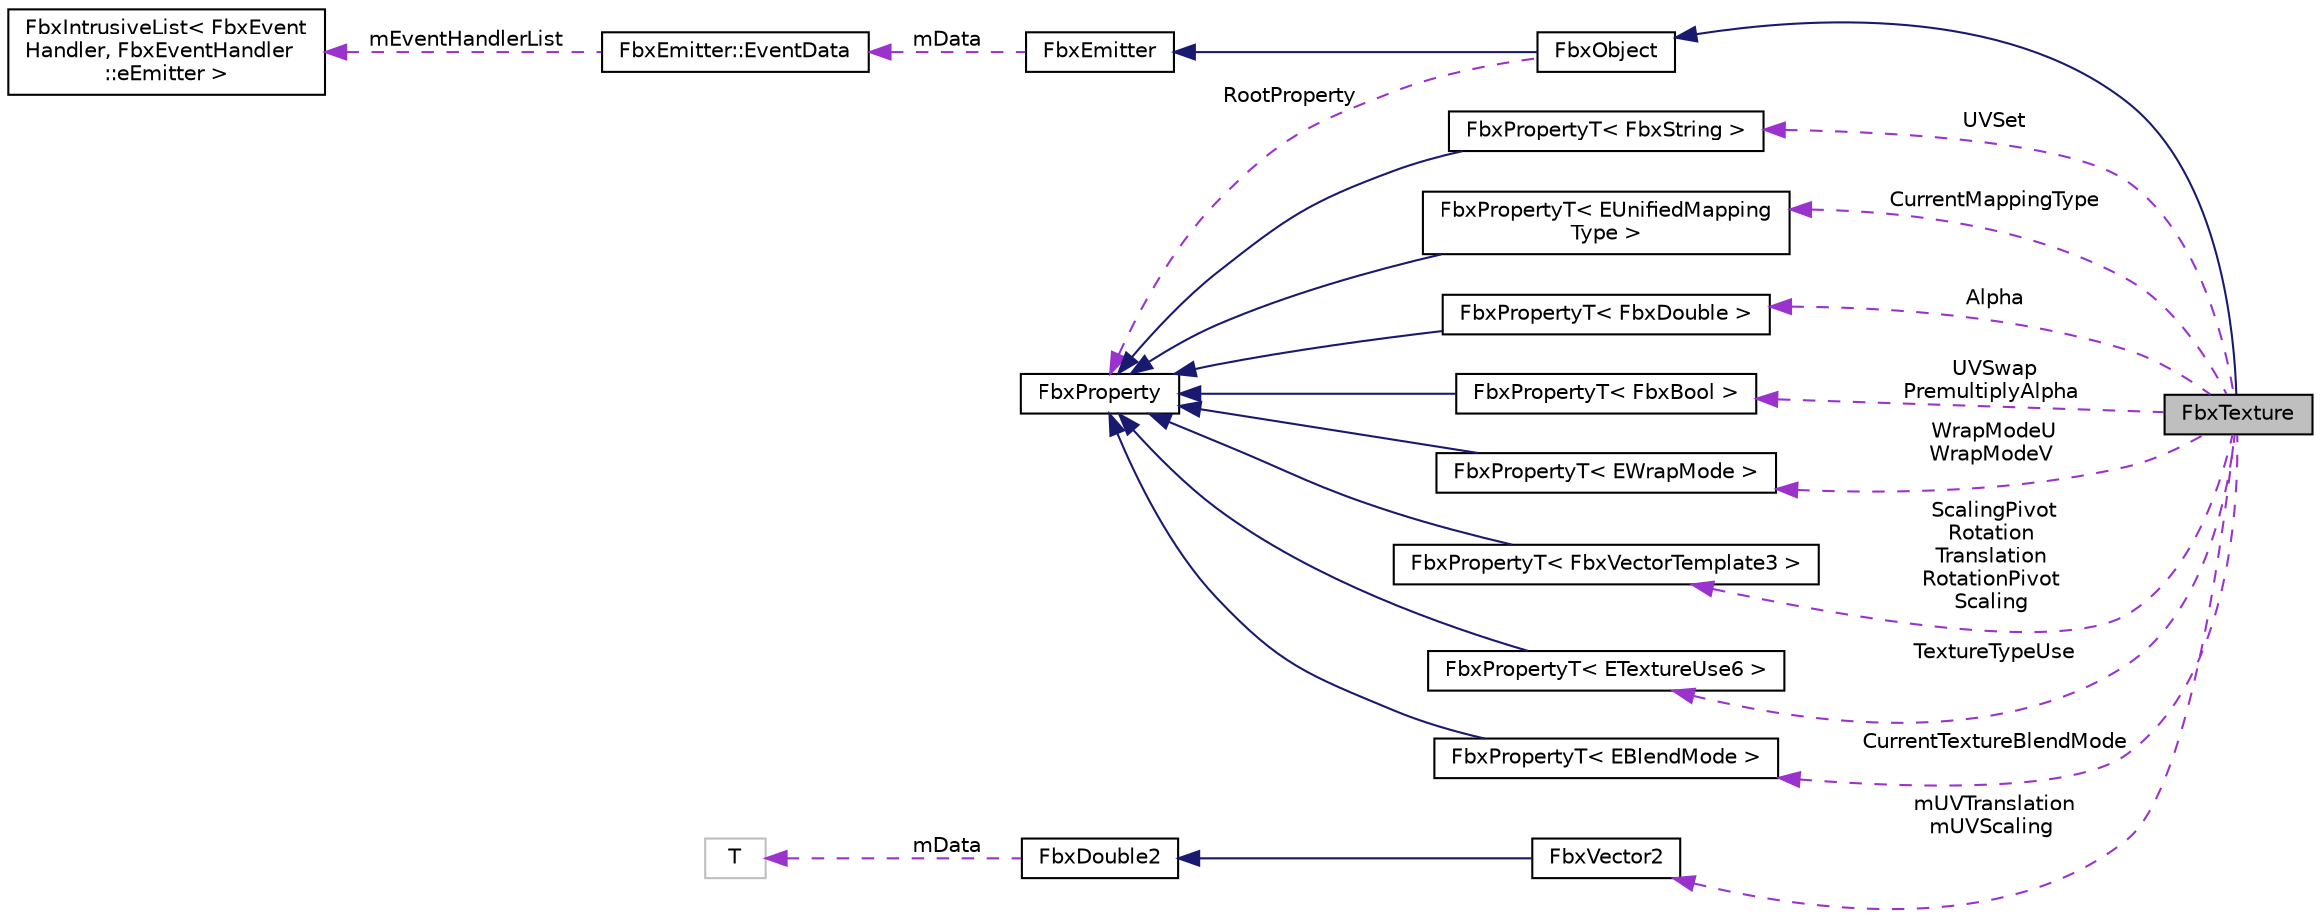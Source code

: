 digraph "FbxTexture"
{
  edge [fontname="Helvetica",fontsize="10",labelfontname="Helvetica",labelfontsize="10"];
  node [fontname="Helvetica",fontsize="10",shape=record];
  rankdir="LR";
  Node6 [label="FbxTexture",height=0.2,width=0.4,color="black", fillcolor="grey75", style="filled", fontcolor="black"];
  Node7 -> Node6 [dir="back",color="midnightblue",fontsize="10",style="solid",fontname="Helvetica"];
  Node7 [label="FbxObject",height=0.2,width=0.4,color="black", fillcolor="white", style="filled",URL="$class_fbx_object.html"];
  Node8 -> Node7 [dir="back",color="midnightblue",fontsize="10",style="solid",fontname="Helvetica"];
  Node8 [label="FbxEmitter",height=0.2,width=0.4,color="black", fillcolor="white", style="filled",URL="$class_fbx_emitter.html"];
  Node9 -> Node8 [dir="back",color="darkorchid3",fontsize="10",style="dashed",label=" mData" ,fontname="Helvetica"];
  Node9 [label="FbxEmitter::EventData",height=0.2,width=0.4,color="black", fillcolor="white", style="filled",URL="$struct_fbx_emitter_1_1_event_data.html"];
  Node10 -> Node9 [dir="back",color="darkorchid3",fontsize="10",style="dashed",label=" mEventHandlerList" ,fontname="Helvetica"];
  Node10 [label="FbxIntrusiveList\< FbxEvent\lHandler, FbxEventHandler\l::eEmitter \>",height=0.2,width=0.4,color="black", fillcolor="white", style="filled",URL="$class_fbx_intrusive_list.html"];
  Node11 -> Node7 [dir="back",color="darkorchid3",fontsize="10",style="dashed",label=" RootProperty" ,fontname="Helvetica"];
  Node11 [label="FbxProperty",height=0.2,width=0.4,color="black", fillcolor="white", style="filled",URL="$class_fbx_property.html",tooltip="Class to hold user properties. "];
  Node12 -> Node6 [dir="back",color="darkorchid3",fontsize="10",style="dashed",label=" mUVTranslation\nmUVScaling" ,fontname="Helvetica"];
  Node12 [label="FbxVector2",height=0.2,width=0.4,color="black", fillcolor="white", style="filled",URL="$class_fbx_vector2.html"];
  Node13 -> Node12 [dir="back",color="midnightblue",fontsize="10",style="solid",fontname="Helvetica"];
  Node13 [label="FbxDouble2",height=0.2,width=0.4,color="black", fillcolor="white", style="filled",URL="$class_fbx_vector_template2.html"];
  Node14 -> Node13 [dir="back",color="darkorchid3",fontsize="10",style="dashed",label=" mData" ,fontname="Helvetica"];
  Node14 [label="T",height=0.2,width=0.4,color="grey75", fillcolor="white", style="filled"];
  Node15 -> Node6 [dir="back",color="darkorchid3",fontsize="10",style="dashed",label=" UVSet" ,fontname="Helvetica"];
  Node15 [label="FbxPropertyT\< FbxString \>",height=0.2,width=0.4,color="black", fillcolor="white", style="filled",URL="$class_fbx_property_t.html"];
  Node11 -> Node15 [dir="back",color="midnightblue",fontsize="10",style="solid",fontname="Helvetica"];
  Node16 -> Node6 [dir="back",color="darkorchid3",fontsize="10",style="dashed",label=" CurrentMappingType" ,fontname="Helvetica"];
  Node16 [label="FbxPropertyT\< EUnifiedMapping\lType \>",height=0.2,width=0.4,color="black", fillcolor="white", style="filled",URL="$class_fbx_property_t.html"];
  Node11 -> Node16 [dir="back",color="midnightblue",fontsize="10",style="solid",fontname="Helvetica"];
  Node17 -> Node6 [dir="back",color="darkorchid3",fontsize="10",style="dashed",label=" Alpha" ,fontname="Helvetica"];
  Node17 [label="FbxPropertyT\< FbxDouble \>",height=0.2,width=0.4,color="black", fillcolor="white", style="filled",URL="$class_fbx_property_t.html"];
  Node11 -> Node17 [dir="back",color="midnightblue",fontsize="10",style="solid",fontname="Helvetica"];
  Node18 -> Node6 [dir="back",color="darkorchid3",fontsize="10",style="dashed",label=" UVSwap\nPremultiplyAlpha" ,fontname="Helvetica"];
  Node18 [label="FbxPropertyT\< FbxBool \>",height=0.2,width=0.4,color="black", fillcolor="white", style="filled",URL="$class_fbx_property_t.html"];
  Node11 -> Node18 [dir="back",color="midnightblue",fontsize="10",style="solid",fontname="Helvetica"];
  Node19 -> Node6 [dir="back",color="darkorchid3",fontsize="10",style="dashed",label=" WrapModeU\nWrapModeV" ,fontname="Helvetica"];
  Node19 [label="FbxPropertyT\< EWrapMode \>",height=0.2,width=0.4,color="black", fillcolor="white", style="filled",URL="$class_fbx_property_t.html"];
  Node11 -> Node19 [dir="back",color="midnightblue",fontsize="10",style="solid",fontname="Helvetica"];
  Node20 -> Node6 [dir="back",color="darkorchid3",fontsize="10",style="dashed",label=" ScalingPivot\nRotation\nTranslation\nRotationPivot\nScaling" ,fontname="Helvetica"];
  Node20 [label="FbxPropertyT\< FbxVectorTemplate3 \>",height=0.2,width=0.4,color="black", fillcolor="white", style="filled",URL="$class_fbx_property_t.html"];
  Node11 -> Node20 [dir="back",color="midnightblue",fontsize="10",style="solid",fontname="Helvetica"];
  Node21 -> Node6 [dir="back",color="darkorchid3",fontsize="10",style="dashed",label=" TextureTypeUse" ,fontname="Helvetica"];
  Node21 [label="FbxPropertyT\< ETextureUse6 \>",height=0.2,width=0.4,color="black", fillcolor="white", style="filled",URL="$class_fbx_property_t.html"];
  Node11 -> Node21 [dir="back",color="midnightblue",fontsize="10",style="solid",fontname="Helvetica"];
  Node22 -> Node6 [dir="back",color="darkorchid3",fontsize="10",style="dashed",label=" CurrentTextureBlendMode" ,fontname="Helvetica"];
  Node22 [label="FbxPropertyT\< EBlendMode \>",height=0.2,width=0.4,color="black", fillcolor="white", style="filled",URL="$class_fbx_property_t.html"];
  Node11 -> Node22 [dir="back",color="midnightblue",fontsize="10",style="solid",fontname="Helvetica"];
}
